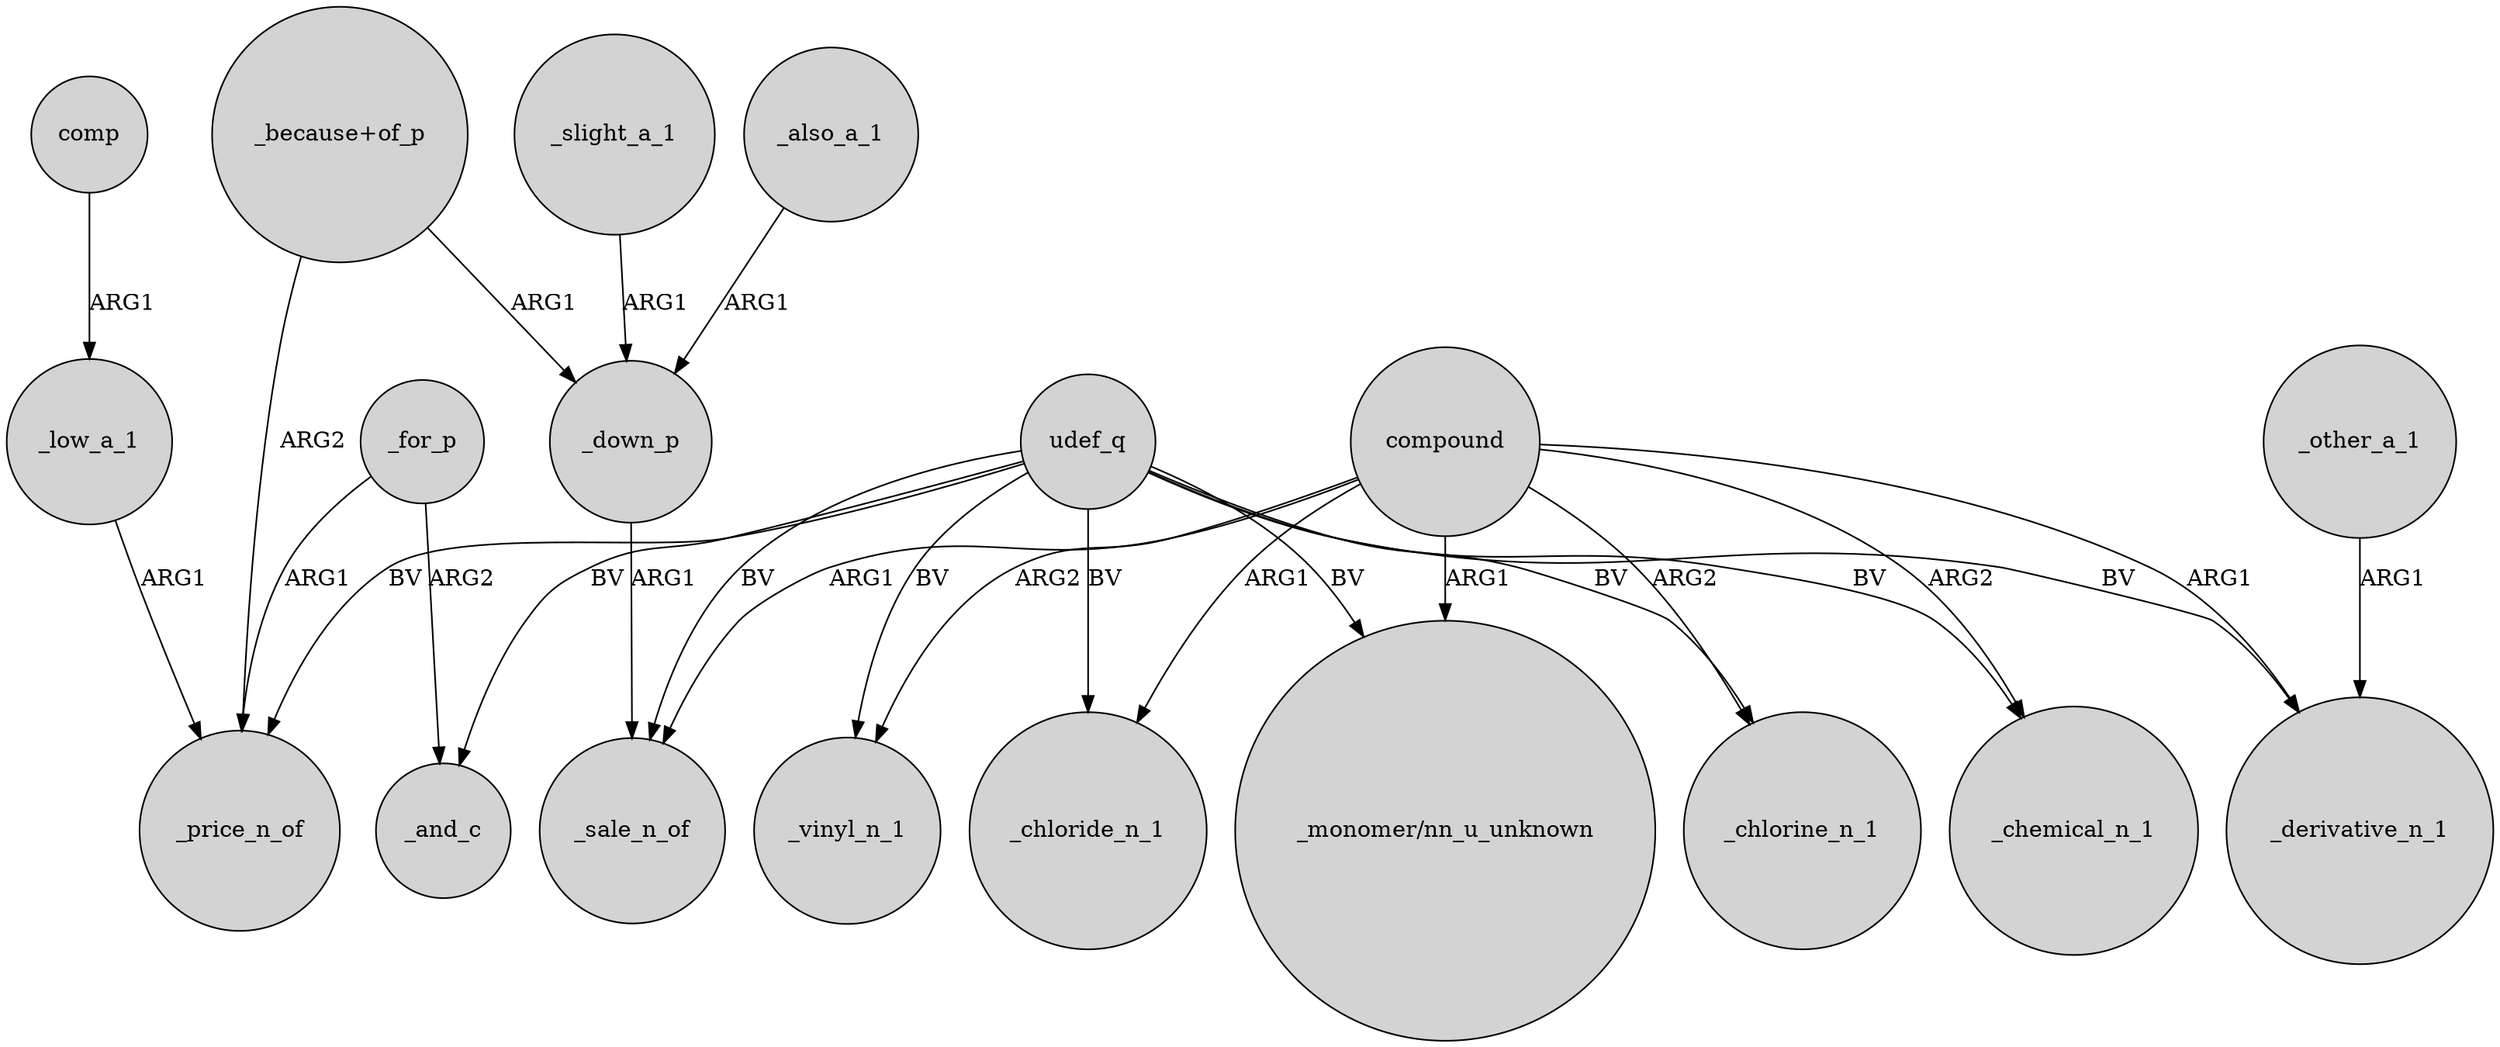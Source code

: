 digraph {
	node [shape=circle style=filled]
	"_because+of_p" -> _price_n_of [label=ARG2]
	udef_q -> _price_n_of [label=BV]
	_for_p -> _and_c [label=ARG2]
	udef_q -> _chlorine_n_1 [label=BV]
	"_because+of_p" -> _down_p [label=ARG1]
	compound -> _vinyl_n_1 [label=ARG2]
	_for_p -> _price_n_of [label=ARG1]
	udef_q -> _derivative_n_1 [label=BV]
	compound -> _chloride_n_1 [label=ARG1]
	compound -> "_monomer/nn_u_unknown" [label=ARG1]
	compound -> _chemical_n_1 [label=ARG2]
	_down_p -> _sale_n_of [label=ARG1]
	_also_a_1 -> _down_p [label=ARG1]
	compound -> _chlorine_n_1 [label=ARG2]
	udef_q -> _vinyl_n_1 [label=BV]
	compound -> _sale_n_of [label=ARG1]
	udef_q -> _sale_n_of [label=BV]
	_slight_a_1 -> _down_p [label=ARG1]
	compound -> _derivative_n_1 [label=ARG1]
	udef_q -> _chloride_n_1 [label=BV]
	_low_a_1 -> _price_n_of [label=ARG1]
	udef_q -> _and_c [label=BV]
	udef_q -> _chemical_n_1 [label=BV]
	_other_a_1 -> _derivative_n_1 [label=ARG1]
	udef_q -> "_monomer/nn_u_unknown" [label=BV]
	comp -> _low_a_1 [label=ARG1]
}
